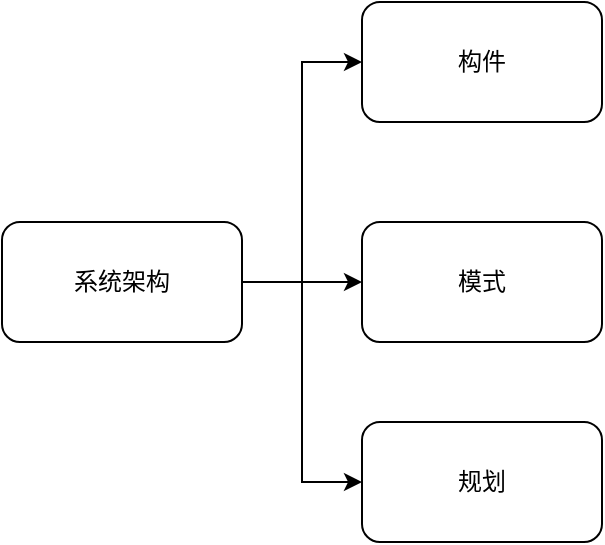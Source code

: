 <mxfile>
    <diagram id="d-bmqESFF2isHBAvMT5q" name="系统架构">
        <mxGraphModel dx="2590" dy="1160" grid="1" gridSize="10" guides="1" tooltips="1" connect="1" arrows="1" fold="1" page="1" pageScale="1" pageWidth="850" pageHeight="1100" math="0" shadow="0">
            <root>
                <mxCell id="0"/>
                <mxCell id="1" parent="0"/>
                <mxCell id="_07QkbmZMjeE6vpycuWQ-5" style="edgeStyle=orthogonalEdgeStyle;rounded=0;orthogonalLoop=1;jettySize=auto;html=1;entryX=0;entryY=0.5;entryDx=0;entryDy=0;" edge="1" parent="1" source="2" target="_07QkbmZMjeE6vpycuWQ-4">
                    <mxGeometry relative="1" as="geometry"/>
                </mxCell>
                <mxCell id="_07QkbmZMjeE6vpycuWQ-6" style="edgeStyle=orthogonalEdgeStyle;rounded=0;orthogonalLoop=1;jettySize=auto;html=1;" edge="1" parent="1" source="2" target="_07QkbmZMjeE6vpycuWQ-3">
                    <mxGeometry relative="1" as="geometry"/>
                </mxCell>
                <mxCell id="_07QkbmZMjeE6vpycuWQ-7" style="edgeStyle=orthogonalEdgeStyle;rounded=0;orthogonalLoop=1;jettySize=auto;html=1;entryX=0;entryY=0.5;entryDx=0;entryDy=0;" edge="1" parent="1" source="2" target="_07QkbmZMjeE6vpycuWQ-2">
                    <mxGeometry relative="1" as="geometry"/>
                </mxCell>
                <mxCell id="2" value="系统架构" style="rounded=1;whiteSpace=wrap;html=1;" parent="1" vertex="1">
                    <mxGeometry x="200" y="510" width="120" height="60" as="geometry"/>
                </mxCell>
                <mxCell id="_07QkbmZMjeE6vpycuWQ-2" value="规划" style="rounded=1;whiteSpace=wrap;html=1;" vertex="1" parent="1">
                    <mxGeometry x="380" y="610" width="120" height="60" as="geometry"/>
                </mxCell>
                <mxCell id="_07QkbmZMjeE6vpycuWQ-3" value="模式" style="rounded=1;whiteSpace=wrap;html=1;" vertex="1" parent="1">
                    <mxGeometry x="380" y="510" width="120" height="60" as="geometry"/>
                </mxCell>
                <mxCell id="_07QkbmZMjeE6vpycuWQ-4" value="构件" style="rounded=1;whiteSpace=wrap;html=1;" vertex="1" parent="1">
                    <mxGeometry x="380" y="400" width="120" height="60" as="geometry"/>
                </mxCell>
            </root>
        </mxGraphModel>
    </diagram>
    <diagram id="GDFoQel48l6Rueoln8uu" name="软件架构">
        <mxGraphModel dx="2590" dy="1160" grid="1" gridSize="10" guides="1" tooltips="1" connect="1" arrows="1" fold="1" page="1" pageScale="1" pageWidth="850" pageHeight="1100" math="0" shadow="0">
            <root>
                <mxCell id="BqG8JKaF9QAYTt6Hr9BY-0"/>
                <mxCell id="BqG8JKaF9QAYTt6Hr9BY-1" parent="BqG8JKaF9QAYTt6Hr9BY-0"/>
                <mxCell id="6Vs1qo5ZA1MxRJNfFTYf-0" style="edgeStyle=orthogonalEdgeStyle;rounded=0;orthogonalLoop=1;jettySize=auto;html=1;entryX=0;entryY=0.5;entryDx=0;entryDy=0;" edge="1" parent="BqG8JKaF9QAYTt6Hr9BY-1" source="6Vs1qo5ZA1MxRJNfFTYf-3" target="6Vs1qo5ZA1MxRJNfFTYf-6">
                    <mxGeometry relative="1" as="geometry"/>
                </mxCell>
                <mxCell id="6Vs1qo5ZA1MxRJNfFTYf-1" style="edgeStyle=orthogonalEdgeStyle;rounded=0;orthogonalLoop=1;jettySize=auto;html=1;" edge="1" parent="BqG8JKaF9QAYTt6Hr9BY-1" source="6Vs1qo5ZA1MxRJNfFTYf-3" target="6Vs1qo5ZA1MxRJNfFTYf-5">
                    <mxGeometry relative="1" as="geometry"/>
                </mxCell>
                <mxCell id="6Vs1qo5ZA1MxRJNfFTYf-2" style="edgeStyle=orthogonalEdgeStyle;rounded=0;orthogonalLoop=1;jettySize=auto;html=1;entryX=0;entryY=0.5;entryDx=0;entryDy=0;" edge="1" parent="BqG8JKaF9QAYTt6Hr9BY-1" source="6Vs1qo5ZA1MxRJNfFTYf-3" target="6Vs1qo5ZA1MxRJNfFTYf-4">
                    <mxGeometry relative="1" as="geometry"/>
                </mxCell>
                <mxCell id="6Vs1qo5ZA1MxRJNfFTYf-9" style="edgeStyle=orthogonalEdgeStyle;rounded=0;orthogonalLoop=1;jettySize=auto;html=1;entryX=0;entryY=0.5;entryDx=0;entryDy=0;" edge="1" parent="BqG8JKaF9QAYTt6Hr9BY-1" source="6Vs1qo5ZA1MxRJNfFTYf-3" target="6Vs1qo5ZA1MxRJNfFTYf-8">
                    <mxGeometry relative="1" as="geometry"/>
                </mxCell>
                <mxCell id="6Vs1qo5ZA1MxRJNfFTYf-12" style="edgeStyle=orthogonalEdgeStyle;rounded=0;orthogonalLoop=1;jettySize=auto;html=1;entryX=0;entryY=0.5;entryDx=0;entryDy=0;" edge="1" parent="BqG8JKaF9QAYTt6Hr9BY-1" source="6Vs1qo5ZA1MxRJNfFTYf-3" target="6Vs1qo5ZA1MxRJNfFTYf-7">
                    <mxGeometry relative="1" as="geometry"/>
                </mxCell>
                <mxCell id="6Vs1qo5ZA1MxRJNfFTYf-3" value="软件架构" style="rounded=1;whiteSpace=wrap;html=1;" vertex="1" parent="BqG8JKaF9QAYTt6Hr9BY-1">
                    <mxGeometry x="100" y="470" width="120" height="60" as="geometry"/>
                </mxCell>
                <mxCell id="6Vs1qo5ZA1MxRJNfFTYf-4" value="基于架构的软件维护与演化" style="rounded=1;whiteSpace=wrap;html=1;" vertex="1" parent="BqG8JKaF9QAYTt6Hr9BY-1">
                    <mxGeometry x="280" y="570" width="320" height="60" as="geometry"/>
                </mxCell>
                <mxCell id="6Vs1qo5ZA1MxRJNfFTYf-5" value="软件架构的分析与验证" style="rounded=1;whiteSpace=wrap;html=1;" vertex="1" parent="BqG8JKaF9QAYTt6Hr9BY-1">
                    <mxGeometry x="280" y="470" width="320" height="60" as="geometry"/>
                </mxCell>
                <mxCell id="6Vs1qo5ZA1MxRJNfFTYf-6" value="软件架构的描述与表示" style="rounded=1;whiteSpace=wrap;html=1;" vertex="1" parent="BqG8JKaF9QAYTt6Hr9BY-1">
                    <mxGeometry x="280" y="360" width="320" height="60" as="geometry"/>
                </mxCell>
                <mxCell id="6Vs1qo5ZA1MxRJNfFTYf-7" value="软件架构的可靠性" style="rounded=1;whiteSpace=wrap;html=1;" vertex="1" parent="BqG8JKaF9QAYTt6Hr9BY-1">
                    <mxGeometry x="280" y="680" width="320" height="60" as="geometry"/>
                </mxCell>
                <mxCell id="6Vs1qo5ZA1MxRJNfFTYf-8" value="软件架构描述语言" style="rounded=1;whiteSpace=wrap;html=1;" vertex="1" parent="BqG8JKaF9QAYTt6Hr9BY-1">
                    <mxGeometry x="280" y="270" width="320" height="60" as="geometry"/>
                </mxCell>
            </root>
        </mxGraphModel>
    </diagram>
    <diagram id="VMx8hQefgha2cywR5gmB" name="系统架构师">
        <mxGraphModel dx="2590" dy="1160" grid="1" gridSize="10" guides="1" tooltips="1" connect="1" arrows="1" fold="1" page="1" pageScale="1" pageWidth="850" pageHeight="1100" math="0" shadow="0">
            <root>
                <mxCell id="D6K7rUNQ_35-cnONnwiE-0"/>
                <mxCell id="D6K7rUNQ_35-cnONnwiE-1" parent="D6K7rUNQ_35-cnONnwiE-0"/>
                <mxCell id="_HDfPdq5q7uhjTMQkOUn-2" style="edgeStyle=orthogonalEdgeStyle;rounded=0;orthogonalLoop=1;jettySize=auto;html=1;entryX=0;entryY=0.5;entryDx=0;entryDy=0;" edge="1" parent="D6K7rUNQ_35-cnONnwiE-1" source="qw2ujCj_bFwvkbIWv0Ih-0" target="_HDfPdq5q7uhjTMQkOUn-0">
                    <mxGeometry relative="1" as="geometry"/>
                </mxCell>
                <mxCell id="_HDfPdq5q7uhjTMQkOUn-3" style="edgeStyle=orthogonalEdgeStyle;rounded=0;orthogonalLoop=1;jettySize=auto;html=1;entryX=0;entryY=0.5;entryDx=0;entryDy=0;" edge="1" parent="D6K7rUNQ_35-cnONnwiE-1" source="qw2ujCj_bFwvkbIWv0Ih-0" target="_HDfPdq5q7uhjTMQkOUn-1">
                    <mxGeometry relative="1" as="geometry"/>
                </mxCell>
                <mxCell id="qw2ujCj_bFwvkbIWv0Ih-0" value="系统架构师" style="rounded=1;whiteSpace=wrap;html=1;" vertex="1" parent="D6K7rUNQ_35-cnONnwiE-1">
                    <mxGeometry x="130" y="520" width="120" height="60" as="geometry"/>
                </mxCell>
                <mxCell id="_HDfPdq5q7uhjTMQkOUn-0" value="技术素质" style="rounded=1;whiteSpace=wrap;html=1;" vertex="1" parent="D6K7rUNQ_35-cnONnwiE-1">
                    <mxGeometry x="300" y="340" width="120" height="60" as="geometry"/>
                </mxCell>
                <mxCell id="_HDfPdq5q7uhjTMQkOUn-1" value="管理素质" style="rounded=1;whiteSpace=wrap;html=1;" vertex="1" parent="D6K7rUNQ_35-cnONnwiE-1">
                    <mxGeometry x="300" y="640" width="120" height="60" as="geometry"/>
                </mxCell>
            </root>
        </mxGraphModel>
    </diagram>
</mxfile>
